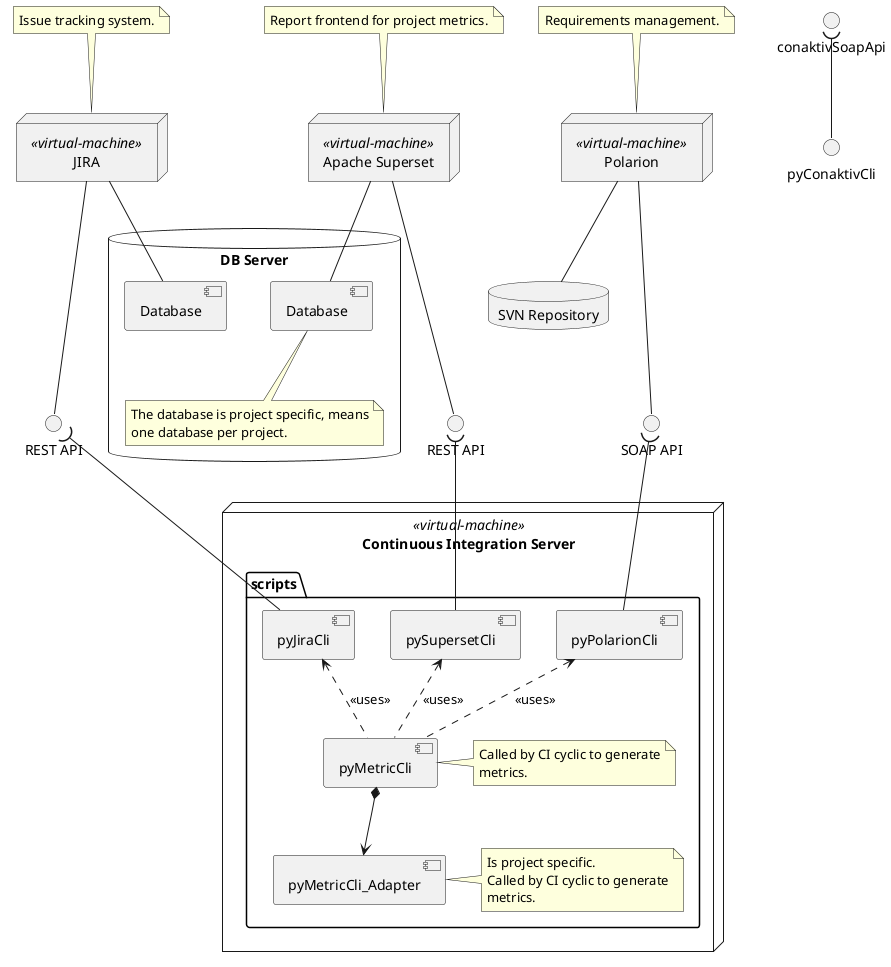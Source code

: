 @startuml DeploymentDiagram

node "Apache Superset"<<virtual-machine>> as superset

database "DB Server" {
    component "Database" as supersetDb

    note bottom of supersetDb
        The database is project specific, means
        one database per project.
    end note

    component "Database" as jiraDb
}

node "Polarion"<<virtual-machine>> as polarion
database "SVN Repository" as svnRepo

node "JIRA"<<virtual-machine>> as jira

interface "REST API" as supersetRestApi
interface "REST API" as jiraRestApi
interface "SOAP API" as polarionSoapApi

superset --- supersetRestApi
jira --- jiraRestApi
jira -- jiraDb
polarion --- polarionSoapApi
polarion -- svnRepo

superset -- supersetDb

node "Continuous Integration Server"<<virtual-machine>> {

    package "scripts" {
        component "pyJiraCli" as pyJiraCli
        component "pyPolarionCli" as pyPolarionCli
        component "pySupersetCli" as pySupersetCli
        component "pyMetricCli" as pyMetricCli
        component "pyMetricCli_Adapter" as adapter

        pyJiraCli <.. pyMetricCli: <<uses>>
        pyPolarionCli <.. pyMetricCli: <<uses>>
        pySupersetCli <.. pyMetricCli: <<uses>>
        pyMetricCli *--> adapter

        note right of pyMetricCli
            Called by CI cyclic to generate
            metrics.
        end note

        note right of adapter
            Is project specific.
            Called by CI cyclic to generate
            metrics.
        end note
    }
}

jiraRestApi )-- pyJiraCli
polarionSoapApi )-- pyPolarionCli

supersetRestApi )-- pySupersetCli

conaktivSoapApi )-- pyConaktivCli

note top of superset
    Report frontend for project metrics.
end note

note top of jira
    Issue tracking system.
end note

note top of polarion
    Requirements management.
end note


@enduml